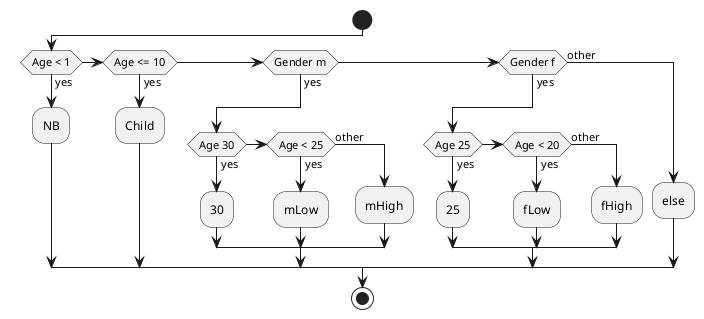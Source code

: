 @startuml
'!pragma useVerticalIf on
start
if (Age < 1) then (yes)
  :NB;
elseif (Age <= 10) then (yes)
  :Child;
elseif (Gender m) then (yes)
  if (Age 30) then (yes)
    :30;
  elseif (Age < 25) then (yes)
    :mLow;
  else (other)
    :mHigh;
  endif
elseif (Gender f) then (yes)
  if (Age 25) then (yes)
    :25;
  elseif (Age < 20) then (yes)
    :fLow;
  else (other)
    :fHigh;
  endif
else (other)
  :else;
endif
stop
@enduml